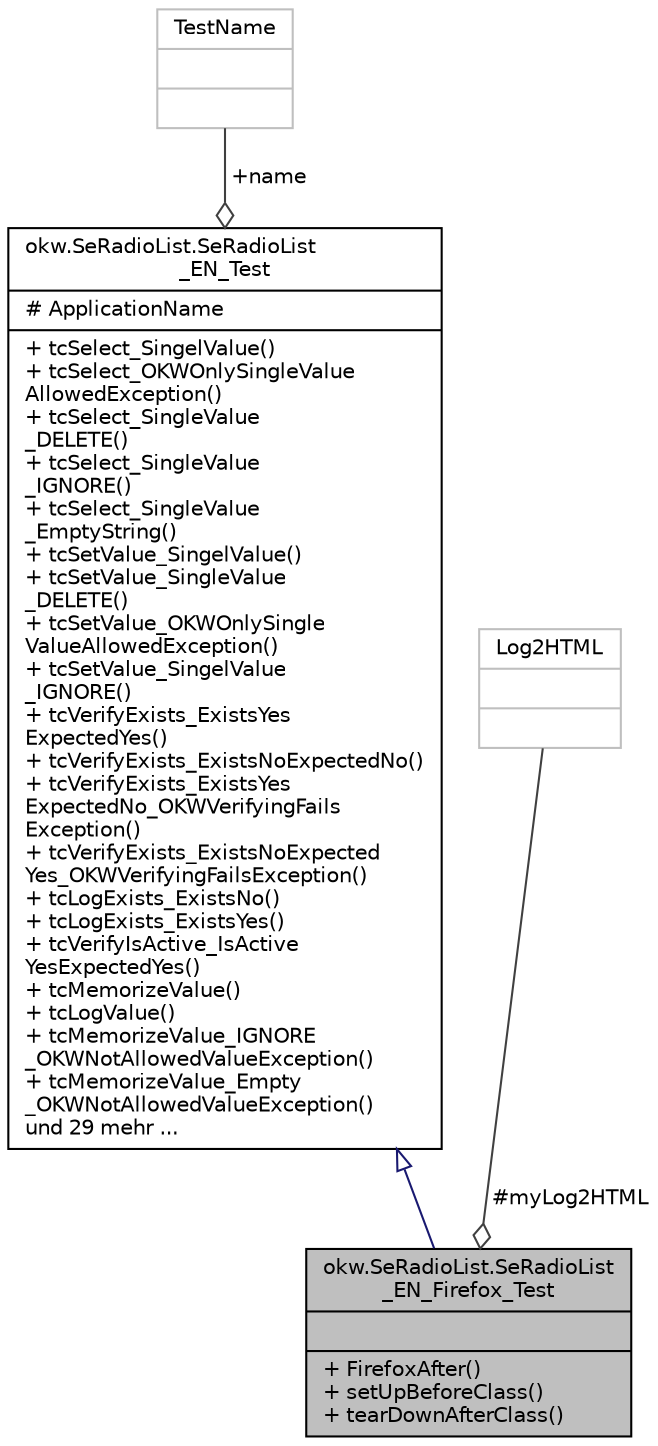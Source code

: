 digraph "okw.SeRadioList.SeRadioList_EN_Firefox_Test"
{
 // INTERACTIVE_SVG=YES
 // LATEX_PDF_SIZE
  edge [fontname="Helvetica",fontsize="10",labelfontname="Helvetica",labelfontsize="10"];
  node [fontname="Helvetica",fontsize="10",shape=record];
  Node2 [label="{okw.SeRadioList.SeRadioList\l_EN_Firefox_Test\n||+ FirefoxAfter()\l+ setUpBeforeClass()\l+ tearDownAfterClass()\l}",height=0.2,width=0.4,color="black", fillcolor="grey75", style="filled", fontcolor="black",tooltip=" "];
  Node3 -> Node2 [dir="back",color="midnightblue",fontsize="10",style="solid",arrowtail="onormal",fontname="Helvetica"];
  Node3 [label="{okw.SeRadioList.SeRadioList\l_EN_Test\n|# ApplicationName\l|+ tcSelect_SingelValue()\l+ tcSelect_OKWOnlySingleValue\lAllowedException()\l+ tcSelect_SingleValue\l_DELETE()\l+ tcSelect_SingleValue\l_IGNORE()\l+ tcSelect_SingleValue\l_EmptyString()\l+ tcSetValue_SingelValue()\l+ tcSetValue_SingleValue\l_DELETE()\l+ tcSetValue_OKWOnlySingle\lValueAllowedException()\l+ tcSetValue_SingelValue\l_IGNORE()\l+ tcVerifyExists_ExistsYes\lExpectedYes()\l+ tcVerifyExists_ExistsNoExpectedNo()\l+ tcVerifyExists_ExistsYes\lExpectedNo_OKWVerifyingFails\lException()\l+ tcVerifyExists_ExistsNoExpected\lYes_OKWVerifyingFailsException()\l+ tcLogExists_ExistsNo()\l+ tcLogExists_ExistsYes()\l+ tcVerifyIsActive_IsActive\lYesExpectedYes()\l+ tcMemorizeValue()\l+ tcLogValue()\l+ tcMemorizeValue_IGNORE\l_OKWNotAllowedValueException()\l+ tcMemorizeValue_Empty\l_OKWNotAllowedValueException()\lund 29 mehr ...\l}",height=0.2,width=0.4,color="black", fillcolor="white", style="filled",URL="$classokw_1_1_se_radio_list_1_1_se_radio_list___e_n___test.html",tooltip="Base-Class enthält Testfälle für die Prüfung der Klasse okw.gui.adapter.selenium.SeRadioList."];
  Node4 -> Node3 [color="grey25",fontsize="10",style="solid",label=" +name" ,arrowhead="odiamond",fontname="Helvetica"];
  Node4 [label="{TestName\n||}",height=0.2,width=0.4,color="grey75", fillcolor="white", style="filled",tooltip=" "];
  Node5 -> Node2 [color="grey25",fontsize="10",style="solid",label=" #myLog2HTML" ,arrowhead="odiamond",fontname="Helvetica"];
  Node5 [label="{Log2HTML\n||}",height=0.2,width=0.4,color="grey75", fillcolor="white", style="filled",tooltip=" "];
}
